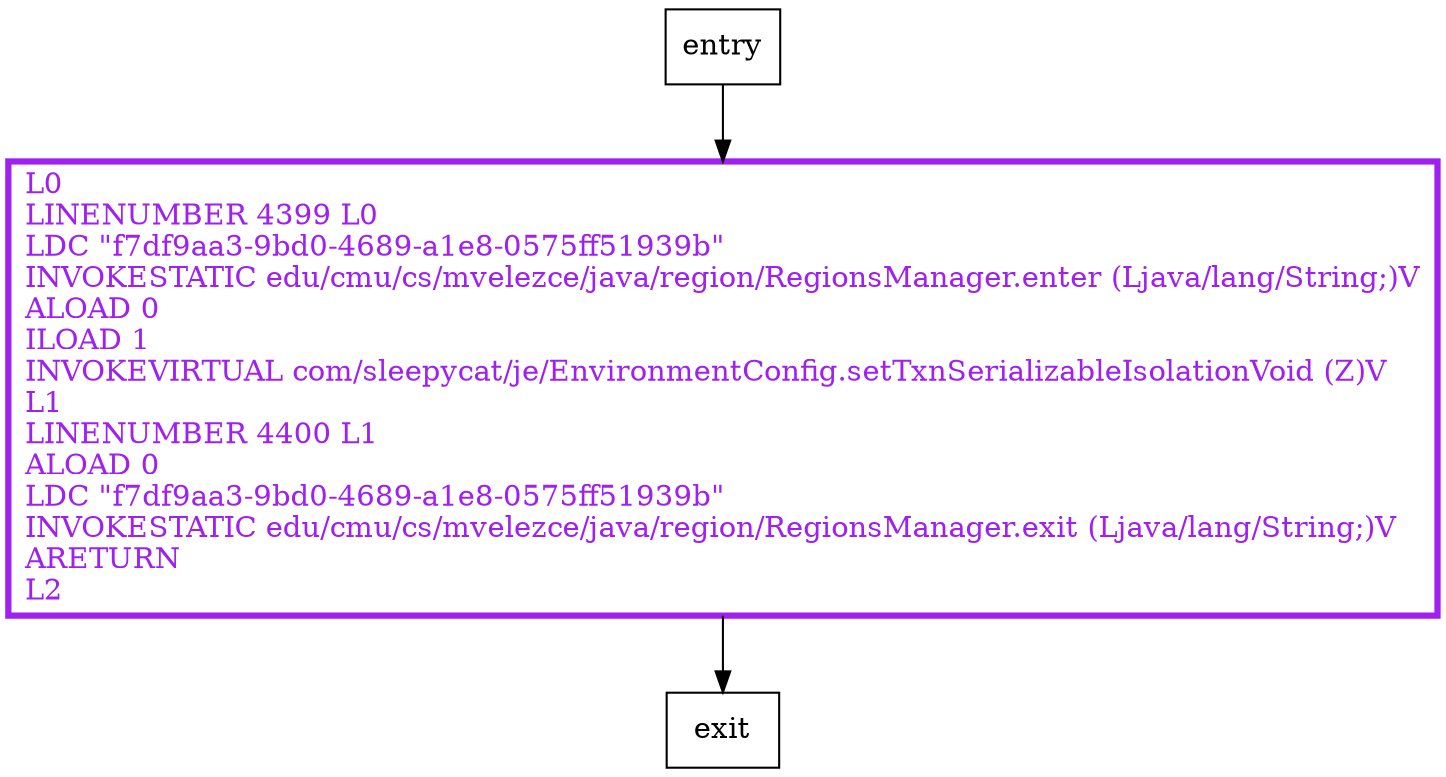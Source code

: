 digraph setTxnSerializableIsolation {
node [shape=record];
284333772 [label="L0\lLINENUMBER 4399 L0\lLDC \"f7df9aa3-9bd0-4689-a1e8-0575ff51939b\"\lINVOKESTATIC edu/cmu/cs/mvelezce/java/region/RegionsManager.enter (Ljava/lang/String;)V\lALOAD 0\lILOAD 1\lINVOKEVIRTUAL com/sleepycat/je/EnvironmentConfig.setTxnSerializableIsolationVoid (Z)V\lL1\lLINENUMBER 4400 L1\lALOAD 0\lLDC \"f7df9aa3-9bd0-4689-a1e8-0575ff51939b\"\lINVOKESTATIC edu/cmu/cs/mvelezce/java/region/RegionsManager.exit (Ljava/lang/String;)V\lARETURN\lL2\l"];
entry;
exit;
entry -> 284333772;
284333772 -> exit;
284333772[fontcolor="purple", penwidth=3, color="purple"];
}
